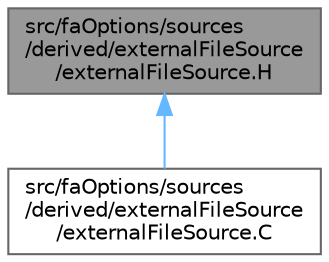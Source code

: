 digraph "src/faOptions/sources/derived/externalFileSource/externalFileSource.H"
{
 // LATEX_PDF_SIZE
  bgcolor="transparent";
  edge [fontname=Helvetica,fontsize=10,labelfontname=Helvetica,labelfontsize=10];
  node [fontname=Helvetica,fontsize=10,shape=box,height=0.2,width=0.4];
  Node1 [id="Node000001",label="src/faOptions/sources\l/derived/externalFileSource\l/externalFileSource.H",height=0.2,width=0.4,color="gray40", fillcolor="grey60", style="filled", fontcolor="black",tooltip=" "];
  Node1 -> Node2 [id="edge1_Node000001_Node000002",dir="back",color="steelblue1",style="solid",tooltip=" "];
  Node2 [id="Node000002",label="src/faOptions/sources\l/derived/externalFileSource\l/externalFileSource.C",height=0.2,width=0.4,color="grey40", fillcolor="white", style="filled",URL="$externalFileSource_8C.html",tooltip=" "];
}
